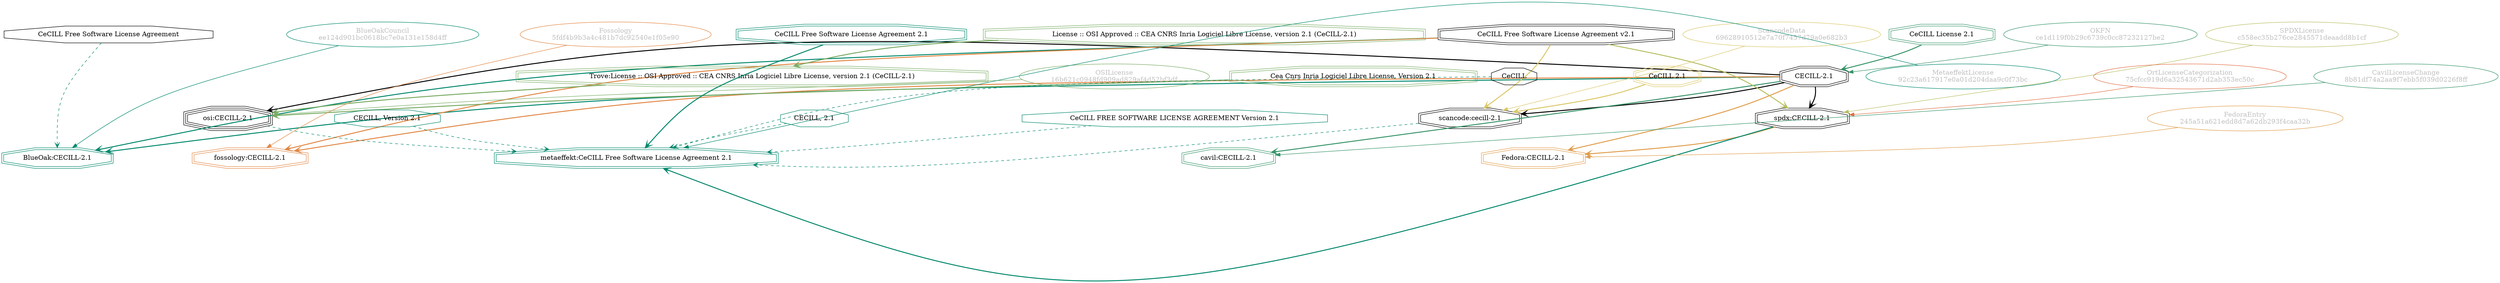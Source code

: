 strict digraph {
    node [shape=box];
    graph [splines=curved];
    1212 [label="SPDXLicense\nc558ec35b276ce2845571deaadd8b1cf"
         ,fontcolor=gray
         ,color="#b8bf62"
         ,fillcolor="beige;1"
         ,shape=ellipse];
    1213 [label="spdx:CECILL-2.1"
         ,shape=doubleoctagon];
    1214 [label="CECILL-2.1"
         ,shape=doubleoctagon];
    1215 [label="CeCILL Free Software License Agreement v2.1"
         ,shape=doubleoctagon];
    4954 [label="OSILicense\n16b621c0948fd909ad829af4d52bf3df"
         ,fontcolor=gray
         ,color="#78ab63"
         ,fillcolor="beige;1"
         ,shape=ellipse];
    4955 [label="osi:CECILL-2.1"
         ,shape=tripleoctagon];
    4956 [label="Cea Cnrs Inria Logiciel Libre License, Version 2.1"
         ,color="#78ab63"
         ,shape=doubleoctagon];
    4957 [label="Trove:License :: OSI Approved :: CEA CNRS Inria Logiciel Libre License, version 2.1 (CeCILL-2.1)"
         ,color="#78ab63"
         ,shape=doubleoctagon];
    4958 [label="License :: OSI Approved :: CEA CNRS Inria Logiciel Libre License, version 2.1 (CeCILL-2.1)"
         ,color="#78ab63"
         ,shape=doubleoctagon];
    6222 [label=CeCILL
         ,shape=octagon];
    6227 [label="FedoraEntry\n245a51a621edd8d7a62db293f4caa32b"
         ,fontcolor=gray
         ,color="#e09d4b"
         ,fillcolor="beige;1"
         ,shape=ellipse];
    6228 [label="Fedora:CECILL-2.1"
         ,color="#e09d4b"
         ,shape=doubleoctagon];
    9368 [label="CeCILL Free Software License Agreement"
         ,shape=octagon];
    9374 [label="BlueOakCouncil\nee124d901bc0618bc7e0a131e158d4ff"
         ,fontcolor=gray
         ,color="#00876c"
         ,fillcolor="beige;1"
         ,shape=ellipse];
    9375 [label="BlueOak:CECILL-2.1"
         ,color="#00876c"
         ,shape=doubleoctagon];
    13683 [label="ScancodeData\n69628910512e7a70f7457d79a0e682b3"
          ,fontcolor=gray
          ,color="#dac767"
          ,fillcolor="beige;1"
          ,shape=ellipse];
    13684 [label="scancode:cecill-2.1"
          ,shape=doubleoctagon];
    13685 [label="CeCILL 2.1"
          ,color="#dac767"
          ,shape=doubleoctagon];
    27751 [label="Fossology\n5fdf4b9b3a4c481b7dc92540e1f05e90"
          ,fontcolor=gray
          ,color="#e18745"
          ,fillcolor="beige;1"
          ,shape=ellipse];
    27752 [label="fossology:CECILL-2.1"
          ,color="#e18745"
          ,shape=doubleoctagon];
    28276 [label="OKFN\nce1d119f0b29c6739c0cc87232127be2"
          ,fontcolor=gray
          ,color="#379469"
          ,fillcolor="beige;1"
          ,shape=ellipse];
    28277 [label="CeCILL License 2.1"
          ,color="#379469"
          ,shape=doubleoctagon];
    28623 [label="OrtLicenseCategorization\n75cfcc919d6a32543671d2ab353ec50c"
          ,fontcolor=gray
          ,color="#e06f45"
          ,fillcolor="beige;1"
          ,shape=ellipse];
    36658 [label="CavilLicenseChange\n8b81df74a2aa9f7ebb5f039d0226f8ff"
          ,fontcolor=gray
          ,color="#379469"
          ,fillcolor="beige;1"
          ,shape=ellipse];
    36659 [label="cavil:CECILL-2.1"
          ,color="#379469"
          ,shape=doubleoctagon];
    40799 [label="MetaeffektLicense\n92c23a617917e0a01d204daa9c0f73bc"
          ,fontcolor=gray
          ,color="#00876c"
          ,fillcolor="beige;1"
          ,shape=ellipse];
    40800 [label="metaeffekt:CeCILL Free Software License Agreement 2.1"
          ,color="#00876c"
          ,shape=doubleoctagon];
    40801 [label="CeCILL Free Software License Agreement 2.1"
          ,color="#00876c"
          ,shape=doubleoctagon];
    40802 [label="CECILL, Version 2.1"
          ,color="#00876c"
          ,shape=octagon];
    40803 [label="CECILL, 2.1"
          ,color="#00876c"
          ,shape=octagon];
    40804 [label="CeCILL FREE SOFTWARE LICENSE AGREEMENT Version 2.1"
          ,color="#00876c"
          ,shape=octagon];
    1212 -> 1213 [weight=0.5
                 ,color="#b8bf62"];
    1213 -> 6228 [style=bold
                 ,arrowhead=vee
                 ,weight=0.7
                 ,color="#e09d4b"];
    1213 -> 40800 [style=bold
                  ,arrowhead=vee
                  ,weight=0.7
                  ,color="#00876c"];
    1214 -> 1213 [style=bold
                 ,arrowhead=vee
                 ,weight=0.7];
    1214 -> 4955 [style=bold
                 ,arrowhead=vee
                 ,weight=0.7];
    1214 -> 6228 [style=bold
                 ,arrowhead=vee
                 ,weight=0.7
                 ,color="#e09d4b"];
    1214 -> 9375 [style=bold
                 ,arrowhead=vee
                 ,weight=0.7
                 ,color="#00876c"];
    1214 -> 13684 [style=bold
                  ,arrowhead=vee
                  ,weight=0.7];
    1214 -> 27752 [style=bold
                  ,arrowhead=vee
                  ,weight=0.7
                  ,color="#e18745"];
    1214 -> 36659 [style=bold
                  ,arrowhead=vee
                  ,weight=0.7
                  ,color="#379469"];
    1214 -> 36659 [style=bold
                  ,arrowhead=vee
                  ,weight=0.7
                  ,color="#379469"];
    1215 -> 1213 [style=bold
                 ,arrowhead=vee
                 ,weight=0.7
                 ,color="#b8bf62"];
    1215 -> 9375 [style=bold
                 ,arrowhead=vee
                 ,weight=0.7
                 ,color="#00876c"];
    1215 -> 13684 [style=bold
                  ,arrowhead=vee
                  ,weight=0.7
                  ,color="#dac767"];
    1215 -> 27752 [style=bold
                  ,arrowhead=vee
                  ,weight=0.7
                  ,color="#e18745"];
    4954 -> 4955 [weight=0.5
                 ,color="#78ab63"];
    4955 -> 40800 [style=dashed
                  ,arrowhead=vee
                  ,weight=0.5
                  ,color="#00876c"];
    4956 -> 4955 [style=bold
                 ,arrowhead=vee
                 ,weight=0.7
                 ,color="#78ab63"];
    4957 -> 4955 [style=bold
                 ,arrowhead=vee
                 ,weight=0.7
                 ,color="#78ab63"];
    4958 -> 4957 [style=bold
                 ,arrowhead=vee
                 ,weight=0.7
                 ,color="#78ab63"];
    6222 -> 40800 [style=dashed
                  ,arrowhead=vee
                  ,weight=0.5
                  ,color="#00876c"];
    6227 -> 6228 [weight=0.5
                 ,color="#e09d4b"];
    9368 -> 9375 [style=dashed
                 ,arrowhead=vee
                 ,weight=0.5
                 ,color="#00876c"];
    9374 -> 9375 [weight=0.5
                 ,color="#00876c"];
    13683 -> 13684 [weight=0.5
                   ,color="#dac767"];
    13684 -> 40800 [style=dashed
                   ,arrowhead=vee
                   ,weight=0.5
                   ,color="#00876c"];
    13685 -> 13684 [style=bold
                   ,arrowhead=vee
                   ,weight=0.7
                   ,color="#dac767"];
    27751 -> 27752 [weight=0.5
                   ,color="#e18745"];
    28276 -> 1214 [weight=0.5
                  ,color="#379469"];
    28277 -> 1214 [style=bold
                  ,arrowhead=vee
                  ,weight=0.7
                  ,color="#379469"];
    28623 -> 1213 [weight=0.5
                  ,color="#e06f45"];
    36658 -> 36659 [weight=0.5
                   ,color="#379469"];
    40799 -> 40800 [weight=0.5
                   ,color="#00876c"];
    40801 -> 40800 [style=bold
                   ,arrowhead=vee
                   ,weight=0.7
                   ,color="#00876c"];
    40802 -> 40800 [style=dashed
                   ,arrowhead=vee
                   ,weight=0.5
                   ,color="#00876c"];
    40803 -> 40800 [style=dashed
                   ,arrowhead=vee
                   ,weight=0.5
                   ,color="#00876c"];
    40804 -> 40800 [style=dashed
                   ,arrowhead=vee
                   ,weight=0.5
                   ,color="#00876c"];
}
